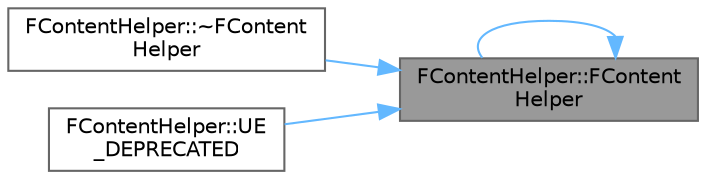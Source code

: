 digraph "FContentHelper::FContentHelper"
{
 // INTERACTIVE_SVG=YES
 // LATEX_PDF_SIZE
  bgcolor="transparent";
  edge [fontname=Helvetica,fontsize=10,labelfontname=Helvetica,labelfontsize=10];
  node [fontname=Helvetica,fontsize=10,shape=box,height=0.2,width=0.4];
  rankdir="RL";
  Node1 [id="Node000001",label="FContentHelper::FContent\lHelper",height=0.2,width=0.4,color="gray40", fillcolor="grey60", style="filled", fontcolor="black",tooltip=" "];
  Node1 -> Node1 [id="edge1_Node000001_Node000001",dir="back",color="steelblue1",style="solid",tooltip=" "];
  Node1 -> Node2 [id="edge2_Node000001_Node000002",dir="back",color="steelblue1",style="solid",tooltip=" "];
  Node2 [id="Node000002",label="FContentHelper::~FContent\lHelper",height=0.2,width=0.4,color="grey40", fillcolor="white", style="filled",URL="$d9/dfa/classFContentHelper.html#a9064b71af8e46ccd1fdb8a90a94c6f94",tooltip=" "];
  Node1 -> Node3 [id="edge3_Node000001_Node000003",dir="back",color="steelblue1",style="solid",tooltip=" "];
  Node3 [id="Node000003",label="FContentHelper::UE\l_DEPRECATED",height=0.2,width=0.4,color="grey40", fillcolor="white", style="filled",URL="$d9/dfa/classFContentHelper.html#acc1dc06f0990f387cb5ea6927c967e5c",tooltip=" "];
}
